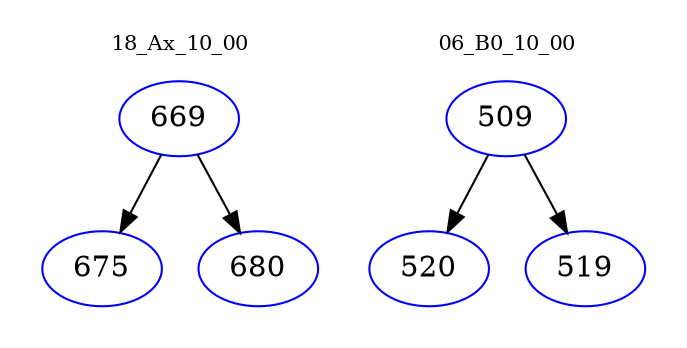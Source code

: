 digraph{
subgraph cluster_0 {
color = white
label = "18_Ax_10_00";
fontsize=10;
T0_669 [label="669", color="blue"]
T0_669 -> T0_675 [color="black"]
T0_675 [label="675", color="blue"]
T0_669 -> T0_680 [color="black"]
T0_680 [label="680", color="blue"]
}
subgraph cluster_1 {
color = white
label = "06_B0_10_00";
fontsize=10;
T1_509 [label="509", color="blue"]
T1_509 -> T1_520 [color="black"]
T1_520 [label="520", color="blue"]
T1_509 -> T1_519 [color="black"]
T1_519 [label="519", color="blue"]
}
}
